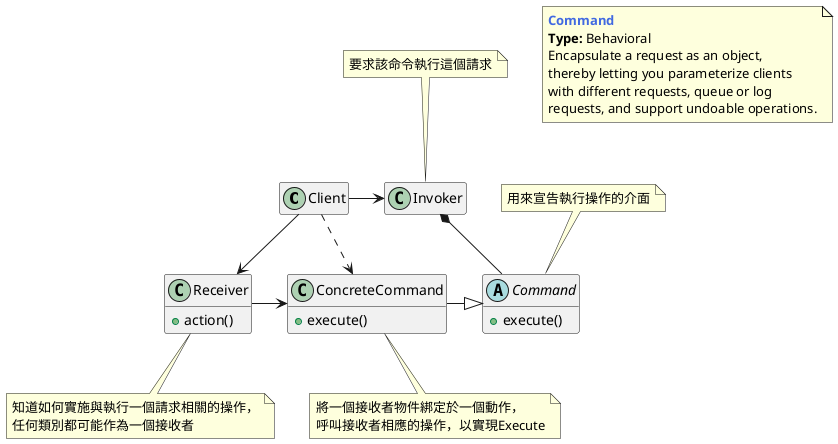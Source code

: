/' COMMAND 
https://plantuml.com/zh/class-diagram
https://github.com/RafaelKuebler/PlantUMLDesignPatterns/blob/master/command.txt

'/

@startuml Command_LambKebabs

class Client

class Invoker

class Receiver {
    + action()
}

abstract class Command {
    + execute()
}

class ConcreteCommand {
    + execute()
}

hide empty members

Client -> Invoker
Client --> Receiver
Invoker *-- Command
Client ..> ConcreteCommand
Receiver -> ConcreteCommand
ConcreteCommand -|> Command


note as N1
    <b><color:royalBlue>Command</color></b>
    <b>Type:</b> Behavioral
    Encapsulate a request as an object,
    thereby letting you parameterize clients
    with different requests, queue or log
    requests, and support undoable operations.
end note

note top of Invoker
    要求該命令執行這個請求
end note

note top of Command
    用來宣告執行操作的介面
end note

note bottom of ConcreteCommand
    將一個接收者物件綁定於一個動作，
    呼叫接收者相應的操作，以實現Execute
end note

note bottom of Receiver
    知道如何實施與執行一個請求相關的操作，
    任何類別都可能作為一個接收者
end note
@enduml
